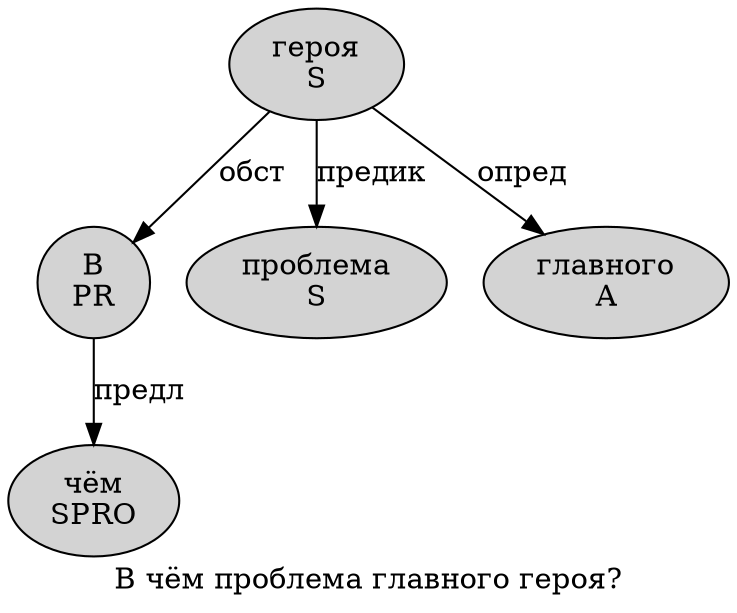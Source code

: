 digraph SENTENCE_4286 {
	graph [label="В чём проблема главного героя?"]
	node [style=filled]
		0 [label="В
PR" color="" fillcolor=lightgray penwidth=1 shape=ellipse]
		1 [label="чём
SPRO" color="" fillcolor=lightgray penwidth=1 shape=ellipse]
		2 [label="проблема
S" color="" fillcolor=lightgray penwidth=1 shape=ellipse]
		3 [label="главного
A" color="" fillcolor=lightgray penwidth=1 shape=ellipse]
		4 [label="героя
S" color="" fillcolor=lightgray penwidth=1 shape=ellipse]
			0 -> 1 [label="предл"]
			4 -> 0 [label="обст"]
			4 -> 2 [label="предик"]
			4 -> 3 [label="опред"]
}